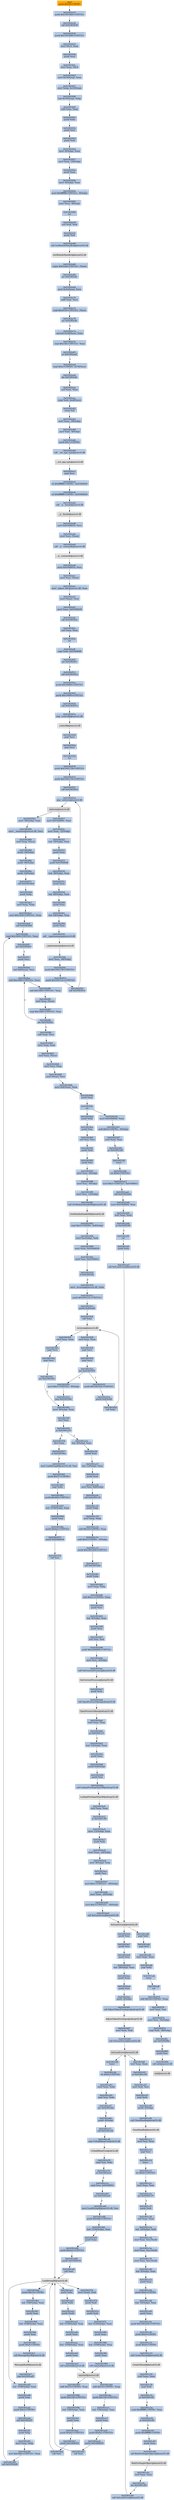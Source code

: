 digraph G {
node[shape=rectangle,style=filled,fillcolor=lightsteelblue,color=lightsteelblue]
bgcolor="transparent"
a0x01002e51pushl_0x28UINT8[label="start\npushl $0x28<UINT8>",color="lightgrey",fillcolor="orange"];
a0x01002e53pushl_0x10018b0UINT32[label="0x01002e53\npushl $0x10018b0<UINT32>"];
a0x01002e58call_0x01003030[label="0x01002e58\ncall 0x01003030"];
a0x01003030pushl_0x1003080UINT32[label="0x01003030\npushl $0x1003080<UINT32>"];
a0x01003035movl_fs_0_eax[label="0x01003035\nmovl %fs:0, %eax"];
a0x0100303bpushl_eax[label="0x0100303b\npushl %eax"];
a0x0100303cmovl_esp_fs_0[label="0x0100303c\nmovl %esp, %fs:0"];
a0x01003043movl_0x10esp__eax[label="0x01003043\nmovl 0x10(%esp), %eax"];
a0x01003047movl_ebp_0x10esp_[label="0x01003047\nmovl %ebp, 0x10(%esp)"];
a0x0100304bleal_0x10esp__ebp[label="0x0100304b\nleal 0x10(%esp), %ebp"];
a0x0100304fsubl_eax_esp[label="0x0100304f\nsubl %eax, %esp"];
a0x01003051pushl_ebx[label="0x01003051\npushl %ebx"];
a0x01003052pushl_esi[label="0x01003052\npushl %esi"];
a0x01003053pushl_edi[label="0x01003053\npushl %edi"];
a0x01003054movl__8ebp__eax[label="0x01003054\nmovl -8(%ebp), %eax"];
a0x01003057movl_esp__24ebp_[label="0x01003057\nmovl %esp, -24(%ebp)"];
a0x0100305apushl_eax[label="0x0100305a\npushl %eax"];
a0x0100305bmovl__4ebp__eax[label="0x0100305b\nmovl -4(%ebp), %eax"];
a0x0100305emovl_0xffffffffUINT32__4ebp_[label="0x0100305e\nmovl $0xffffffff<UINT32>, -4(%ebp)"];
a0x01003065movl_eax__8ebp_[label="0x01003065\nmovl %eax, -8(%ebp)"];
a0x01003068ret[label="0x01003068\nret"];
a0x01002e5dxorl_edi_edi[label="0x01002e5d\nxorl %edi, %edi"];
a0x01002e5fpushl_edi[label="0x01002e5f\npushl %edi"];
a0x01002e60call_GetModuleHandleA_kernel32_dll[label="0x01002e60\ncall GetModuleHandleA@kernel32.dll"];
GetModuleHandleA_kernel32_dll[label="GetModuleHandleA@kernel32.dll",color="lightgrey",fillcolor="lightgrey"];
a0x01002e66cmpw_0x5a4dUINT16_eax_[label="0x01002e66\ncmpw $0x5a4d<UINT16>, (%eax)"];
a0x01002e6bjne_0x01002e8c[label="0x01002e6b\njne 0x01002e8c"];
a0x01002e6dmovl_0x3ceax__ecx[label="0x01002e6d\nmovl 0x3c(%eax), %ecx"];
a0x01002e70addl_eax_ecx[label="0x01002e70\naddl %eax, %ecx"];
a0x01002e72cmpl_0x4550UINT32_ecx_[label="0x01002e72\ncmpl $0x4550<UINT32>, (%ecx)"];
a0x01002e78jne_0x01002e8c[label="0x01002e78\njne 0x01002e8c"];
a0x01002e7amovzwl_0x18ecx__eax[label="0x01002e7a\nmovzwl 0x18(%ecx), %eax"];
a0x01002e7ecmpl_0x10bUINT32_eax[label="0x01002e7e\ncmpl $0x10b<UINT32>, %eax"];
a0x01002e83je_0x01002ea4[label="0x01002e83\nje 0x01002ea4"];
a0x01002ea4cmpl_0xeUINT8_0x74ecx_[label="0x01002ea4\ncmpl $0xe<UINT8>, 0x74(%ecx)"];
a0x01002ea8jbe_0x01002e8c[label="0x01002ea8\njbe 0x01002e8c"];
a0x01002eaaxorl_eax_eax[label="0x01002eaa\nxorl %eax, %eax"];
a0x01002eaccmpl_edi_0xe8ecx_[label="0x01002eac\ncmpl %edi, 0xe8(%ecx)"];
a0x01002eb2setne_al[label="0x01002eb2\nsetne %al"];
a0x01002eb5movl_eax__28ebp_[label="0x01002eb5\nmovl %eax, -28(%ebp)"];
a0x01002eb8movl_edi__4ebp_[label="0x01002eb8\nmovl %edi, -4(%ebp)"];
a0x01002ebbpushl_0x1UINT8[label="0x01002ebb\npushl $0x1<UINT8>"];
a0x01002ebdcall___set_app_type_msvcrt_dll[label="0x01002ebd\ncall __set_app_type@msvcrt.dll"];
a__set_app_type_msvcrt_dll[label="__set_app_type@msvcrt.dll",color="lightgrey",fillcolor="lightgrey"];
a0x01002ec3popl_ecx[label="0x01002ec3\npopl %ecx"];
a0x01002ec4orl_0xffffffffUINT8_0x01004020[label="0x01002ec4\norl $0xffffffff<UINT8>, 0x01004020"];
a0x01002ecborl_0xffffffffUINT8_0x01004024[label="0x01002ecb\norl $0xffffffff<UINT8>, 0x01004024"];
a0x01002ed2call___p__fmode_msvcrt_dll[label="0x01002ed2\ncall __p__fmode@msvcrt.dll"];
a__p__fmode_msvcrt_dll[label="__p__fmode@msvcrt.dll",color="lightgrey",fillcolor="lightgrey"];
a0x01002ed8movl_0x01004014_ecx[label="0x01002ed8\nmovl 0x01004014, %ecx"];
a0x01002edemovl_ecx_eax_[label="0x01002ede\nmovl %ecx, (%eax)"];
a0x01002ee0call___p__commode_msvcrt_dll[label="0x01002ee0\ncall __p__commode@msvcrt.dll"];
a__p__commode_msvcrt_dll[label="__p__commode@msvcrt.dll",color="lightgrey",fillcolor="lightgrey"];
a0x01002ee6movl_0x01004010_ecx[label="0x01002ee6\nmovl 0x01004010, %ecx"];
a0x01002eecmovl_ecx_eax_[label="0x01002eec\nmovl %ecx, (%eax)"];
a0x01002eeemovl__adjust_fdiv_msvcrt_dll_eax[label="0x01002eee\nmovl _adjust_fdiv@msvcrt.dll, %eax"];
a0x01002ef3movl_eax__eax[label="0x01002ef3\nmovl (%eax), %eax"];
a0x01002ef5movl_eax_0x01004028[label="0x01002ef5\nmovl %eax, 0x01004028"];
a0x01002efacall_0x0100302c[label="0x01002efa\ncall 0x0100302c"];
a0x0100302cxorl_eax_eax[label="0x0100302c\nxorl %eax, %eax"];
a0x0100302eret[label="0x0100302e\nret"];
a0x01002effcmpl_edi_0x01004000[label="0x01002eff\ncmpl %edi, 0x01004000"];
a0x01002f05jne_0x01002f13[label="0x01002f05\njne 0x01002f13"];
a0x01002f13call_0x0100301a[label="0x01002f13\ncall 0x0100301a"];
a0x0100301apushl_0x30000UINT32[label="0x0100301a\npushl $0x30000<UINT32>"];
a0x0100301fpushl_0x10000UINT32[label="0x0100301f\npushl $0x10000<UINT32>"];
a0x01003024call_0x0100307a[label="0x01003024\ncall 0x0100307a"];
a0x0100307ajmp__controlfp_msvcrt_dll[label="0x0100307a\njmp _controlfp@msvcrt.dll"];
a_controlfp_msvcrt_dll[label="_controlfp@msvcrt.dll",color="lightgrey",fillcolor="lightgrey"];
a0x01003029popl_ecx[label="0x01003029\npopl %ecx"];
a0x0100302apopl_ecx[label="0x0100302a\npopl %ecx"];
a0x0100302bret[label="0x0100302b\nret"];
a0x01002f18pushl_0x1001138UINT32[label="0x01002f18\npushl $0x1001138<UINT32>"];
a0x01002f1dpushl_0x1001134UINT32[label="0x01002f1d\npushl $0x1001134<UINT32>"];
a0x01002f22call_0x01003014[label="0x01002f22\ncall 0x01003014"];
a0x01003014jmp__initterm_msvcrt_dll[label="0x01003014\njmp _initterm@msvcrt.dll"];
a_initterm_msvcrt_dll[label="_initterm@msvcrt.dll",color="lightgrey",fillcolor="lightgrey"];
a0x01002f27movl_0x0100400c_eax[label="0x01002f27\nmovl 0x0100400c, %eax"];
a0x01002f2cmovl_eax__32ebp_[label="0x01002f2c\nmovl %eax, -32(%ebp)"];
a0x01002f2fleal__32ebp__eax[label="0x01002f2f\nleal -32(%ebp), %eax"];
a0x01002f32pushl_eax[label="0x01002f32\npushl %eax"];
a0x01002f33pushl_0x01004008[label="0x01002f33\npushl 0x01004008"];
a0x01002f39leal__36ebp__eax[label="0x01002f39\nleal -36(%ebp), %eax"];
a0x01002f3cpushl_eax[label="0x01002f3c\npushl %eax"];
a0x01002f3dleal__40ebp__eax[label="0x01002f3d\nleal -40(%ebp), %eax"];
a0x01002f40pushl_eax[label="0x01002f40\npushl %eax"];
a0x01002f41leal__44ebp__eax[label="0x01002f41\nleal -44(%ebp), %eax"];
a0x01002f44pushl_eax[label="0x01002f44\npushl %eax"];
a0x01002f45call___wgetmainargs_msvcrt_dll[label="0x01002f45\ncall __wgetmainargs@msvcrt.dll"];
a__wgetmainargs_msvcrt_dll[label="__wgetmainargs@msvcrt.dll",color="lightgrey",fillcolor="lightgrey"];
a0x01002f4bmovl_eax__48ebp_[label="0x01002f4b\nmovl %eax, -48(%ebp)"];
a0x01002f4epushl_0x1001130UINT32[label="0x01002f4e\npushl $0x1001130<UINT32>"];
a0x01002f53pushl_0x100112cUINT32[label="0x01002f53\npushl $0x100112c<UINT32>"];
a0x01002f58call_0x01003014[label="0x01002f58\ncall 0x01003014"];
a0x01002f5dmovl__36ebp__eax[label="0x01002f5d\nmovl -36(%ebp), %eax"];
a0x01002f60movl___winitenv_msvcrt_dll_ecx[label="0x01002f60\nmovl __winitenv@msvcrt.dll, %ecx"];
a0x01002f66movl_eax_ecx_[label="0x01002f66\nmovl %eax, (%ecx)"];
a0x01002f68pushl__36ebp_[label="0x01002f68\npushl -36(%ebp)"];
a0x01002f6bpushl__40ebp_[label="0x01002f6b\npushl -40(%ebp)"];
a0x01002f6epushl__44ebp_[label="0x01002f6e\npushl -44(%ebp)"];
a0x01002f71call_0x010018e0[label="0x01002f71\ncall 0x010018e0"];
a0x010018e0pushl_ebp[label="0x010018e0\npushl %ebp"];
a0x010018e1movl_esp_ebp[label="0x010018e1\nmovl %esp, %ebp"];
a0x010018e3movl_0x1424UINT32_eax[label="0x010018e3\nmovl $0x1424<UINT32>, %eax"];
a0x010018e8call_0x01002fd0[label="0x010018e8\ncall 0x01002fd0"];
a0x01002fd0cmpl_0x1000UINT32_eax[label="0x01002fd0\ncmpl $0x1000<UINT32>, %eax"];
a0x01002fd5jae_0x01002fe5[label="0x01002fd5\njae 0x01002fe5"];
a0x01002fe5pushl_ecx[label="0x01002fe5\npushl %ecx"];
a0x01002fe6leal_0x8esp__ecx[label="0x01002fe6\nleal 0x8(%esp), %ecx"];
a0x01002feasubl_0x1000UINT32_ecx[label="0x01002fea\nsubl $0x1000<UINT32>, %ecx"];
a0x01002ff0subl_0x1000UINT32_eax[label="0x01002ff0\nsubl $0x1000<UINT32>, %eax"];
a0x01002ff5testl_eax_ecx_[label="0x01002ff5\ntestl %eax, (%ecx)"];
a0x01002ff7cmpl_0x1000UINT32_eax[label="0x01002ff7\ncmpl $0x1000<UINT32>, %eax"];
a0x01002ffcjae_0x01002fea[label="0x01002ffc\njae 0x01002fea"];
a0x01002ffesubl_eax_ecx[label="0x01002ffe\nsubl %eax, %ecx"];
a0x01003000movl_esp_eax[label="0x01003000\nmovl %esp, %eax"];
a0x01003002testl_eax_ecx_[label="0x01003002\ntestl %eax, (%ecx)"];
a0x01003004movl_ecx_esp[label="0x01003004\nmovl %ecx, %esp"];
a0x01003006movl_eax__ecx[label="0x01003006\nmovl (%eax), %ecx"];
a0x01003008movl_0x4eax__eax[label="0x01003008\nmovl 0x4(%eax), %eax"];
a0x0100300bpushl_eax[label="0x0100300b\npushl %eax"];
a0x0100300cret[label="0x0100300c\nret"];
a0x010018edpushl_ebx[label="0x010018ed\npushl %ebx"];
a0x010018eepushl_esi[label="0x010018ee\npushl %esi"];
a0x010018efxorl_esi_esi[label="0x010018ef\nxorl %esi, %esi"];
a0x010018f1pushl_edi[label="0x010018f1\npushl %edi"];
a0x010018f2pushl_esi[label="0x010018f2\npushl %esi"];
a0x010018f3movl_esi__8ebp_[label="0x010018f3\nmovl %esi, -8(%ebp)"];
a0x010018f6movl_esi__4ebp_[label="0x010018f6\nmovl %esi, -4(%ebp)"];
a0x010018f9movl_esi__12ebp_[label="0x010018f9\nmovl %esi, -12(%ebp)"];
a0x010018fccall_GetModuleHandleW_kernel32_dll[label="0x010018fc\ncall GetModuleHandleW@kernel32.dll"];
GetModuleHandleW_kernel32_dll[label="GetModuleHandleW@kernel32.dll",color="lightgrey",fillcolor="lightgrey"];
a0x01001902cmpl_0x3UINT8_0x8ebp_[label="0x01001902\ncmpl $0x3<UINT8>, 0x8(%ebp)"];
a0x01001906movl_0xcebp__edi[label="0x01001906\nmovl 0xc(%ebp), %edi"];
a0x01001909movl_eax_0x01004018[label="0x01001909\nmovl %eax, 0x01004018"];
a0x0100190emovl_esi_0x0100401c[label="0x0100190e\nmovl %esi, 0x0100401c"];
a0x01001914jl_0x0100194c[label="0x01001914\njl 0x0100194c"];
a0x01001916movl__wcsicmp_msvcrt_dll_ebx[label="0x01001916\nmovl _wcsicmp@msvcrt.dll, %ebx"];
a0x0100191cpushl_0x100115cUINT32[label="0x0100191c\npushl $0x100115c<UINT32>"];
a0x01001921pushl_0x4edi_[label="0x01001921\npushl 0x4(%edi)"];
a0x01001924call_ebx[label="0x01001924\ncall %ebx"];
a_wcsicmp_msvcrt_dll[label="_wcsicmp@msvcrt.dll",color="lightgrey",fillcolor="lightgrey"];
a0x01001926testl_eax_eax[label="0x01001926\ntestl %eax, %eax"];
a0x01001928popl_ecx[label="0x01001928\npopl %ecx"];
a0x01001929popl_ecx[label="0x01001929\npopl %ecx"];
a0x0100192ajne_0x01001935[label="0x0100192a\njne 0x01001935"];
a0x0100192cmovl_0x1UINT32__8ebp_[label="0x0100192c\nmovl $0x1<UINT32>, -8(%ebp)"];
a0x01001935pushl_0x100116cUINT32[label="0x01001935\npushl $0x100116c<UINT32>"];
a0x0100193apushl_0x4edi_[label="0x0100193a\npushl 0x4(%edi)"];
a0x0100193dcall_ebx[label="0x0100193d\ncall %ebx"];
a0x0100193ftestl_eax_eax[label="0x0100193f\ntestl %eax, %eax"];
a0x01001941popl_ecx[label="0x01001941\npopl %ecx"];
a0x01001942popl_ecx[label="0x01001942\npopl %ecx"];
a0x01001943jne_0x0100194c[label="0x01001943\njne 0x0100194c"];
a0x0100194cmovl__8ebp__eax[label="0x0100194c\nmovl -8(%ebp), %eax"];
a0x0100194fdecl_eax[label="0x0100194f\ndecl %eax"];
a0x01001950je_0x01001a33[label="0x01001950\nje 0x01001a33"];
a0x01001956decl_eax[label="0x01001956\ndecl %eax"];
a0x01001957je_0x010019cc[label="0x01001957\nje 0x010019cc"];
a0x01001959movl_LoadStringW_user32_dll_esi[label="0x01001959\nmovl LoadStringW@user32.dll, %esi"];
a0x0100195fpushl_0x57UINT8[label="0x0100195f\npushl $0x57<UINT8>"];
a0x01001961popl_ebx[label="0x01001961\npopl %ebx"];
a0x01001962pushl_0x400UINT32[label="0x01001962\npushl $0x400<UINT32>"];
a0x01001967leal__5156ebp__eax[label="0x01001967\nleal -5156(%ebp), %eax"];
a0x0100196dpushl_eax[label="0x0100196d\npushl %eax"];
a0x0100196epushl_0xfa2UINT32[label="0x0100196e\npushl $0xfa2<UINT32>"];
a0x01001973pushl_0x01004018[label="0x01001973\npushl 0x01004018"];
a0x01001979call_esi[label="0x01001979\ncall %esi"];
LoadStringW_user32_dll[label="LoadStringW@user32.dll",color="lightgrey",fillcolor="lightgrey"];
a0x0100197bmovl_edi__edi[label="0x0100197b\nmovl (%edi), %edi"];
a0x0100197dpushl_edi[label="0x0100197d\npushl %edi"];
a0x0100197epushl_edi[label="0x0100197e\npushl %edi"];
a0x0100197fleal__5156ebp__eax[label="0x0100197f\nleal -5156(%ebp), %eax"];
a0x01001985pushl_eax[label="0x01001985\npushl %eax"];
a0x01001986leal__3108ebp__eax[label="0x01001986\nleal -3108(%ebp), %eax"];
a0x0100198cpushl_eax[label="0x0100198c\npushl %eax"];
a0x0100198dcall_swprintf_msvcrt_dll[label="0x0100198d\ncall swprintf@msvcrt.dll"];
swprintf_msvcrt_dll[label="swprintf@msvcrt.dll",color="lightgrey",fillcolor="lightgrey"];
a0x01001993addl_0x10UINT8_esp[label="0x01001993\naddl $0x10<UINT8>, %esp"];
a0x01001996pushl_0x104UINT32[label="0x01001996\npushl $0x104<UINT32>"];
a0x0100199bleal__536ebp__eax[label="0x0100199b\nleal -536(%ebp), %eax"];
a0x010019a1pushl_eax[label="0x010019a1\npushl %eax"];
a0x010019a2pushl_0xfa1UINT32[label="0x010019a2\npushl $0xfa1<UINT32>"];
a0x010019a7pushl_0x01004018[label="0x010019a7\npushl 0x01004018"];
a0x010019adcall_esi[label="0x010019ad\ncall %esi"];
a0x010019afpushl_0x10UINT8[label="0x010019af\npushl $0x10<UINT8>"];
a0x010019b1leal__536ebp__eax[label="0x010019b1\nleal -536(%ebp), %eax"];
a0x010019b7pushl_eax[label="0x010019b7\npushl %eax"];
a0x010019b8leal__3108ebp__eax[label="0x010019b8\nleal -3108(%ebp), %eax"];
a0x010019bepushl_eax[label="0x010019be\npushl %eax"];
a0x010019bfpushl_0x0UINT8[label="0x010019bf\npushl $0x0<UINT8>"];
a0x010019c1call_MessageBoxW_user32_dll[label="0x010019c1\ncall MessageBoxW@user32.dll"];
MessageBoxW_user32_dll[label="MessageBoxW@user32.dll",color="lightgrey",fillcolor="lightgrey"];
a0x010019c7jmp_0x01001ad5[label="0x010019c7\njmp 0x01001ad5"];
a0x01001ad5leal__3108ebp__eax[label="0x01001ad5\nleal -3108(%ebp), %eax"];
a0x01001adbpushl_eax[label="0x01001adb\npushl %eax"];
a0x01001adcpushl_0x2UINT8[label="0x01001adc\npushl $0x2<UINT8>"];
a0x01001adecall_0x010022f1[label="0x01001ade\ncall 0x010022f1"];
a0x010022f1pushl_ebp[label="0x010022f1\npushl %ebp"];
a0x010022f2movl_esp_ebp[label="0x010022f2\nmovl %esp, %ebp"];
a0x010022f4movl_0x28dcUINT32_eax[label="0x010022f4\nmovl $0x28dc<UINT32>, %eax"];
a0x010022f9call_0x01002fd0[label="0x010022f9\ncall 0x01002fd0"];
a0x010022femovl_0x01004004_eax[label="0x010022fe\nmovl 0x01004004, %eax"];
a0x01002303andl_0x0UINT8__4ebp_[label="0x01002303\nandl $0x0<UINT8>, -4(%ebp)"];
a0x01002307testl_eax_eax[label="0x01002307\ntestl %eax, %eax"];
a0x01002309je_0x010023d5[label="0x01002309\nje 0x010023d5"];
a0x010023d5leave_[label="0x010023d5\nleave "];
a0x010023d6ret_0x8UINT16[label="0x010023d6\nret $0x8<UINT16>"];
a0x01001ae3movl_0x1UINT32_0x0100401c[label="0x01001ae3\nmovl $0x1<UINT32>, 0x0100401c"];
a0x01001aedcall_0x010022d4[label="0x01001aed\ncall 0x010022d4"];
a0x010022d4movl_0x01004004_eax[label="0x010022d4\nmovl 0x01004004, %eax"];
a0x010022d9testl_eax_eax[label="0x010022d9\ntestl %eax, %eax"];
a0x010022dbje_0x010022f0[label="0x010022db\nje 0x010022f0"];
a0x010022f0ret[label="0x010022f0\nret"];
a0x01001af2pushl_ebx[label="0x01001af2\npushl %ebx"];
a0x01001af3call_SetLastError_kernel32_dll[label="0x01001af3\ncall SetLastError@kernel32.dll"];
SetLastError_kernel32_dll[label="SetLastError@kernel32.dll",color="lightgrey",fillcolor="lightgrey"];
a0x01001af9popl_edi[label="0x01001af9\npopl %edi"];
a0x01001afapopl_esi[label="0x01001afa\npopl %esi"];
a0x01001afbmovl_ebx_eax[label="0x01001afb\nmovl %ebx, %eax"];
a0x01001afdpopl_ebx[label="0x01001afd\npopl %ebx"];
a0x01001afeleave_[label="0x01001afe\nleave "];
a0x01001affret[label="0x01001aff\nret"];
a0x01002f76addl_0x30UINT8_esp[label="0x01002f76\naddl $0x30<UINT8>, %esp"];
a0x01002f79movl_eax_esi[label="0x01002f79\nmovl %eax, %esi"];
a0x01002f7bmovl_esi__52ebp_[label="0x01002f7b\nmovl %esi, -52(%ebp)"];
a0x01002f7ecmpl_edi__28ebp_[label="0x01002f7e\ncmpl %edi, -28(%ebp)"];
a0x01002f81jne_0x01002f8a[label="0x01002f81\njne 0x01002f8a"];
a0x01002f83pushl_esi[label="0x01002f83\npushl %esi"];
a0x01002f84call_exit_msvcrt_dll[label="0x01002f84\ncall exit@msvcrt.dll"];
exit_msvcrt_dll[label="exit@msvcrt.dll",color="lightgrey",fillcolor="lightgrey"];
a0x01001933jmp_0x0100194c[label="0x01001933\njmp 0x0100194c"];
a0x01001a33leal__4ebp__eax[label="0x01001a33\nleal -4(%ebp), %eax"];
a0x01001a36pushl_eax[label="0x01001a36\npushl %eax"];
a0x01001a37leal__12ebp__eax[label="0x01001a37\nleal -12(%ebp), %eax"];
a0x01001a3apushl_eax[label="0x01001a3a\npushl %eax"];
a0x01001a3bmovl_esi_0x8ebp_[label="0x01001a3b\nmovl %esi, 0x8(%ebp)"];
a0x01001a3ecall_0x01001c18[label="0x01001a3e\ncall 0x01001c18"];
a0x01001c18pushl_ebp[label="0x01001c18\npushl %ebp"];
a0x01001c19movl_esp_ebp[label="0x01001c19\nmovl %esp, %ebp"];
a0x01001c1bsubl_0x10UINT8_esp[label="0x01001c1b\nsubl $0x10<UINT8>, %esp"];
a0x01001c1eandl_0x0UINT8__4ebp_[label="0x01001c1e\nandl $0x0<UINT8>, -4(%ebp)"];
a0x01001c22pushl_0x1001204UINT32[label="0x01001c22\npushl $0x1001204<UINT32>"];
a0x01001c27call_0x01001b8c[label="0x01001c27\ncall 0x01001b8c"];
a0x01001b8cpushl_ebp[label="0x01001b8c\npushl %ebp"];
a0x01001b8dmovl_esp_ebp[label="0x01001b8d\nmovl %esp, %ebp"];
a0x01001b8fsubl_0x1cUINT8_esp[label="0x01001b8f\nsubl $0x1c<UINT8>, %esp"];
a0x01001b92pushl_esi[label="0x01001b92\npushl %esi"];
a0x01001b93leal__4ebp__eax[label="0x01001b93\nleal -4(%ebp), %eax"];
a0x01001b96pushl_eax[label="0x01001b96\npushl %eax"];
a0x01001b97xorl_esi_esi[label="0x01001b97\nxorl %esi, %esi"];
a0x01001b99pushl_0x2000000UINT32[label="0x01001b99\npushl $0x2000000<UINT32>"];
a0x01001b9emovl_esi__4ebp_[label="0x01001b9e\nmovl %esi, -4(%ebp)"];
a0x01001ba1call_GetCurrentProcess_kernel32_dll[label="0x01001ba1\ncall GetCurrentProcess@kernel32.dll"];
GetCurrentProcess_kernel32_dll[label="GetCurrentProcess@kernel32.dll",color="lightgrey",fillcolor="lightgrey"];
a0x01001ba7pushl_eax[label="0x01001ba7\npushl %eax"];
a0x01001ba8call_OpenProcessToken_advapi32_dll[label="0x01001ba8\ncall OpenProcessToken@advapi32.dll"];
OpenProcessToken_advapi32_dll[label="OpenProcessToken@advapi32.dll",color="lightgrey",fillcolor="lightgrey"];
a0x01001baetestl_eax_eax[label="0x01001bae\ntestl %eax, %eax"];
a0x01001bb0je_0x01001c13[label="0x01001bb0\nje 0x01001c13"];
a0x01001bb2leal__12ebp__eax[label="0x01001bb2\nleal -12(%ebp), %eax"];
a0x01001bb5pushl_eax[label="0x01001bb5\npushl %eax"];
a0x01001bb6pushl_0x8ebp_[label="0x01001bb6\npushl 0x8(%ebp)"];
a0x01001bb9pushl_esi[label="0x01001bb9\npushl %esi"];
a0x01001bbacall_LookupPrivilegeValueW_advapi32_dll[label="0x01001bba\ncall LookupPrivilegeValueW@advapi32.dll"];
LookupPrivilegeValueW_advapi32_dll[label="LookupPrivilegeValueW@advapi32.dll",color="lightgrey",fillcolor="lightgrey"];
a0x01001bc0testl_eax_eax[label="0x01001bc0\ntestl %eax, %eax"];
a0x01001bc2je_0x01001c08[label="0x01001bc2\nje 0x01001c08"];
a0x01001bc4movl__12ebp__eax[label="0x01001bc4\nmovl -12(%ebp), %eax"];
a0x01001bc7pushl_edi[label="0x01001bc7\npushl %edi"];
a0x01001bc8movl_eax__24ebp_[label="0x01001bc8\nmovl %eax, -24(%ebp)"];
a0x01001bcbmovl__8ebp__eax[label="0x01001bcb\nmovl -8(%ebp), %eax"];
a0x01001bcepushl_esi[label="0x01001bce\npushl %esi"];
a0x01001bcfmovl_0x1UINT32__28ebp_[label="0x01001bcf\nmovl $0x1<UINT32>, -28(%ebp)"];
a0x01001bd6movl_eax__20ebp_[label="0x01001bd6\nmovl %eax, -20(%ebp)"];
a0x01001bd9movl_0x2UINT32__16ebp_[label="0x01001bd9\nmovl $0x2<UINT32>, -16(%ebp)"];
a0x01001be0call_SetLastError_kernel32_dll[label="0x01001be0\ncall SetLastError@kernel32.dll"];
a0x01001be6pushl_esi[label="0x01001be6\npushl %esi"];
a0x01001be7pushl_esi[label="0x01001be7\npushl %esi"];
a0x01001be8pushl_esi[label="0x01001be8\npushl %esi"];
a0x01001be9leal__28ebp__eax[label="0x01001be9\nleal -28(%ebp), %eax"];
a0x01001becpushl_eax[label="0x01001bec\npushl %eax"];
a0x01001bedpushl_esi[label="0x01001bed\npushl %esi"];
a0x01001beepushl__4ebp_[label="0x01001bee\npushl -4(%ebp)"];
a0x01001bf1call_AdjustTokenPrivileges_advapi32_dll[label="0x01001bf1\ncall AdjustTokenPrivileges@advapi32.dll"];
AdjustTokenPrivileges_advapi32_dll[label="AdjustTokenPrivileges@advapi32.dll",color="lightgrey",fillcolor="lightgrey"];
a0x01001bf7movl_eax_edi[label="0x01001bf7\nmovl %eax, %edi"];
a0x01001bf9call_GetLastError_kernel32_dll[label="0x01001bf9\ncall GetLastError@kernel32.dll"];
GetLastError_kernel32_dll[label="GetLastError@kernel32.dll",color="lightgrey",fillcolor="lightgrey"];
a0x01001bfftestl_eax_eax[label="0x01001bff\ntestl %eax, %eax"];
a0x01001c01je_0x01001c05[label="0x01001c01\nje 0x01001c05"];
a0x01001c05movl_edi_esi[label="0x01001c05\nmovl %edi, %esi"];
a0x01001c07popl_edi[label="0x01001c07\npopl %edi"];
a0x01001c08pushl__4ebp_[label="0x01001c08\npushl -4(%ebp)"];
a0x01001c0bcall_CloseHandle_kernel32_dll[label="0x01001c0b\ncall CloseHandle@kernel32.dll"];
CloseHandle_kernel32_dll[label="CloseHandle@kernel32.dll",color="lightgrey",fillcolor="lightgrey"];
a0x01001c11movl_esi_eax[label="0x01001c11\nmovl %esi, %eax"];
a0x01001c13popl_esi[label="0x01001c13\npopl %esi"];
a0x01001c14leave_[label="0x01001c14\nleave "];
a0x01001c15ret_0x4UINT16[label="0x01001c15\nret $0x4<UINT16>"];
a0x01001c2ctestl_eax_eax[label="0x01001c2c\ntestl %eax, %eax"];
a0x01001c2ejne_0x01001c37[label="0x01001c2e\njne 0x01001c37"];
a0x01001c37pushl_edi[label="0x01001c37\npushl %edi"];
a0x01001c38xorl_eax_eax[label="0x01001c38\nxorl %eax, %eax"];
a0x01001c3aleal__16ebp__edi[label="0x01001c3a\nleal -16(%ebp), %edi"];
a0x01001c3dstosl_eax_es_edi_[label="0x01001c3d\nstosl %eax, %es:(%edi)"];
a0x01001c3estosl_eax_es_edi_[label="0x01001c3e\nstosl %eax, %es:(%edi)"];
a0x01001c3fstosl_eax_es_edi_[label="0x01001c3f\nstosl %eax, %es:(%edi)"];
a0x01001c40leal__4ebp__eax[label="0x01001c40\nleal -4(%ebp), %eax"];
a0x01001c43pushl_eax[label="0x01001c43\npushl %eax"];
a0x01001c44pushl_0x0UINT8[label="0x01001c44\npushl $0x0<UINT8>"];
a0x01001c46leal__16ebp__eax[label="0x01001c46\nleal -16(%ebp), %eax"];
a0x01001c49pushl_eax[label="0x01001c49\npushl %eax"];
a0x01001c4apushl_0x1001b00UINT32[label="0x01001c4a\npushl $0x1001b00<UINT32>"];
a0x01001c4fpushl_0x0UINT8[label="0x01001c4f\npushl $0x0<UINT8>"];
a0x01001c51pushl_0x0UINT8[label="0x01001c51\npushl $0x0<UINT8>"];
a0x01001c53call_CreateThread_kernel32_dll[label="0x01001c53\ncall CreateThread@kernel32.dll"];
CreateThread_kernel32_dll[label="CreateThread@kernel32.dll",color="lightgrey",fillcolor="lightgrey"];
a0x01001c59testl_eax_eax[label="0x01001c59\ntestl %eax, %eax"];
a0x01001c5bpopl_edi[label="0x01001c5b\npopl %edi"];
a0x01001c5cje_0x01001c85[label="0x01001c5c\nje 0x01001c85"];
a0x01001c5ecmpl_0xffffffffUINT8_eax[label="0x01001c5e\ncmpl $0xffffffff<UINT8>, %eax"];
a0x01001c61je_0x01001c85[label="0x01001c61\nje 0x01001c85"];
a0x01001c63pushl_0xffffffffUINT8[label="0x01001c63\npushl $0xffffffff<UINT8>"];
a0x01001c65pushl_eax[label="0x01001c65\npushl %eax"];
a0x01001c66call_WaitForSingleObject_kernel32_dll[label="0x01001c66\ncall WaitForSingleObject@kernel32.dll"];
WaitForSingleObject_kernel32_dll[label="WaitForSingleObject@kernel32.dll",color="lightgrey",fillcolor="lightgrey"];
a0x01001c6ctestl_eax_eax[label="0x01001c6c\ntestl %eax, %eax"];
a0x01001c6ejne_0x01001c85[label="0x01001c6e\njne 0x01001c85"];
a0x01001c85call_GetLastError_kernel32_dll[label="0x01001c85\ncall GetLastError@kernel32.dll"];
a0x01001c8bleave_[label="0x01001c8b\nleave "];
a0x01001c8cret_0x8UINT16[label="0x01001c8c\nret $0x8<UINT16>"];
a0x01001a43movl_eax_ebx[label="0x01001a43\nmovl %eax, %ebx"];
a0x01001a45cmpl_esi_ebx[label="0x01001a45\ncmpl %esi, %ebx"];
a0x01001a47jne_0x01001a6e[label="0x01001a47\njne 0x01001a6e"];
a0x01001a6epushl__4ebp_[label="0x01001a6e\npushl -4(%ebp)"];
a0x01001a71call_0x01001c8f[label="0x01001a71\ncall 0x01001c8f"];
a0x01001c8fjmp_CoTaskMemFree_ole32_dll[label="0x01001c8f\njmp CoTaskMemFree@ole32.dll"];
CoTaskMemFree_ole32_dll[label="CoTaskMemFree@ole32.dll",color="lightgrey",fillcolor="lightgrey"];
a0x01001a76cmpl_esi_ebx[label="0x01001a76\ncmpl %esi, %ebx"];
a0x01001a78je_0x01001aed[label="0x01001a78\nje 0x01001aed"];
a0x01001a7acmpl_esi_0x0100401c[label="0x01001a7a\ncmpl %esi, 0x0100401c"];
a0x01001a80jne_0x01001aed[label="0x01001a80\njne 0x01001aed"];
a0x01001a82movl_LoadStringW_user32_dll_esi[label="0x01001a82\nmovl LoadStringW@user32.dll, %esi"];
a0x01001a88pushl_0x400UINT32[label="0x01001a88\npushl $0x400<UINT32>"];
a0x01001a8dleal__5156ebp__eax[label="0x01001a8d\nleal -5156(%ebp), %eax"];
a0x01001a93pushl_eax[label="0x01001a93\npushl %eax"];
a0x01001a94pushl_0xfa3UINT32[label="0x01001a94\npushl $0xfa3<UINT32>"];
a0x01001a99pushl_0x01004018[label="0x01001a99\npushl 0x01004018"];
a0x01001a9fcall_esi[label="0x01001a9f\ncall %esi"];
a0x01001aa1pushl_ebx[label="0x01001aa1\npushl %ebx"];
a0x01001aa2pushl_ebx[label="0x01001aa2\npushl %ebx"];
a0x01001aa3pushl_edi_[label="0x01001aa3\npushl (%edi)"];
a0x01001aa5leal__5156ebp__eax[label="0x01001aa5\nleal -5156(%ebp), %eax"];
a0x01001aabpushl_eax[label="0x01001aab\npushl %eax"];
a0x01001aacleal__3108ebp__eax[label="0x01001aac\nleal -3108(%ebp), %eax"];
a0x01001ab2pushl_eax[label="0x01001ab2\npushl %eax"];
a0x01001ab3call_swprintf_msvcrt_dll[label="0x01001ab3\ncall swprintf@msvcrt.dll"];
a0x01001ab9addl_0x14UINT8_esp[label="0x01001ab9\naddl $0x14<UINT8>, %esp"];
a0x01001abcpushl_0x104UINT32[label="0x01001abc\npushl $0x104<UINT32>"];
a0x01001ac1leal__536ebp__eax[label="0x01001ac1\nleal -536(%ebp), %eax"];
a0x01001ac7pushl_eax[label="0x01001ac7\npushl %eax"];
a0x01001ac8pushl_0xfa1UINT32[label="0x01001ac8\npushl $0xfa1<UINT32>"];
a0x01001acdpushl_0x01004018[label="0x01001acd\npushl 0x01004018"];
a0x01001ad3call_esi[label="0x01001ad3\ncall %esi"];
a0x01002e51pushl_0x28UINT8 -> a0x01002e53pushl_0x10018b0UINT32 [color="#000000"];
a0x01002e53pushl_0x10018b0UINT32 -> a0x01002e58call_0x01003030 [color="#000000"];
a0x01002e58call_0x01003030 -> a0x01003030pushl_0x1003080UINT32 [color="#000000"];
a0x01003030pushl_0x1003080UINT32 -> a0x01003035movl_fs_0_eax [color="#000000"];
a0x01003035movl_fs_0_eax -> a0x0100303bpushl_eax [color="#000000"];
a0x0100303bpushl_eax -> a0x0100303cmovl_esp_fs_0 [color="#000000"];
a0x0100303cmovl_esp_fs_0 -> a0x01003043movl_0x10esp__eax [color="#000000"];
a0x01003043movl_0x10esp__eax -> a0x01003047movl_ebp_0x10esp_ [color="#000000"];
a0x01003047movl_ebp_0x10esp_ -> a0x0100304bleal_0x10esp__ebp [color="#000000"];
a0x0100304bleal_0x10esp__ebp -> a0x0100304fsubl_eax_esp [color="#000000"];
a0x0100304fsubl_eax_esp -> a0x01003051pushl_ebx [color="#000000"];
a0x01003051pushl_ebx -> a0x01003052pushl_esi [color="#000000"];
a0x01003052pushl_esi -> a0x01003053pushl_edi [color="#000000"];
a0x01003053pushl_edi -> a0x01003054movl__8ebp__eax [color="#000000"];
a0x01003054movl__8ebp__eax -> a0x01003057movl_esp__24ebp_ [color="#000000"];
a0x01003057movl_esp__24ebp_ -> a0x0100305apushl_eax [color="#000000"];
a0x0100305apushl_eax -> a0x0100305bmovl__4ebp__eax [color="#000000"];
a0x0100305bmovl__4ebp__eax -> a0x0100305emovl_0xffffffffUINT32__4ebp_ [color="#000000"];
a0x0100305emovl_0xffffffffUINT32__4ebp_ -> a0x01003065movl_eax__8ebp_ [color="#000000"];
a0x01003065movl_eax__8ebp_ -> a0x01003068ret [color="#000000"];
a0x01003068ret -> a0x01002e5dxorl_edi_edi [color="#000000"];
a0x01002e5dxorl_edi_edi -> a0x01002e5fpushl_edi [color="#000000"];
a0x01002e5fpushl_edi -> a0x01002e60call_GetModuleHandleA_kernel32_dll [color="#000000"];
a0x01002e60call_GetModuleHandleA_kernel32_dll -> GetModuleHandleA_kernel32_dll [color="#000000"];
GetModuleHandleA_kernel32_dll -> a0x01002e66cmpw_0x5a4dUINT16_eax_ [color="#000000"];
a0x01002e66cmpw_0x5a4dUINT16_eax_ -> a0x01002e6bjne_0x01002e8c [color="#000000"];
a0x01002e6bjne_0x01002e8c -> a0x01002e6dmovl_0x3ceax__ecx [color="#000000",label="F"];
a0x01002e6dmovl_0x3ceax__ecx -> a0x01002e70addl_eax_ecx [color="#000000"];
a0x01002e70addl_eax_ecx -> a0x01002e72cmpl_0x4550UINT32_ecx_ [color="#000000"];
a0x01002e72cmpl_0x4550UINT32_ecx_ -> a0x01002e78jne_0x01002e8c [color="#000000"];
a0x01002e78jne_0x01002e8c -> a0x01002e7amovzwl_0x18ecx__eax [color="#000000",label="F"];
a0x01002e7amovzwl_0x18ecx__eax -> a0x01002e7ecmpl_0x10bUINT32_eax [color="#000000"];
a0x01002e7ecmpl_0x10bUINT32_eax -> a0x01002e83je_0x01002ea4 [color="#000000"];
a0x01002e83je_0x01002ea4 -> a0x01002ea4cmpl_0xeUINT8_0x74ecx_ [color="#000000",label="T"];
a0x01002ea4cmpl_0xeUINT8_0x74ecx_ -> a0x01002ea8jbe_0x01002e8c [color="#000000"];
a0x01002ea8jbe_0x01002e8c -> a0x01002eaaxorl_eax_eax [color="#000000",label="F"];
a0x01002eaaxorl_eax_eax -> a0x01002eaccmpl_edi_0xe8ecx_ [color="#000000"];
a0x01002eaccmpl_edi_0xe8ecx_ -> a0x01002eb2setne_al [color="#000000"];
a0x01002eb2setne_al -> a0x01002eb5movl_eax__28ebp_ [color="#000000"];
a0x01002eb5movl_eax__28ebp_ -> a0x01002eb8movl_edi__4ebp_ [color="#000000"];
a0x01002eb8movl_edi__4ebp_ -> a0x01002ebbpushl_0x1UINT8 [color="#000000"];
a0x01002ebbpushl_0x1UINT8 -> a0x01002ebdcall___set_app_type_msvcrt_dll [color="#000000"];
a0x01002ebdcall___set_app_type_msvcrt_dll -> a__set_app_type_msvcrt_dll [color="#000000"];
a__set_app_type_msvcrt_dll -> a0x01002ec3popl_ecx [color="#000000"];
a0x01002ec3popl_ecx -> a0x01002ec4orl_0xffffffffUINT8_0x01004020 [color="#000000"];
a0x01002ec4orl_0xffffffffUINT8_0x01004020 -> a0x01002ecborl_0xffffffffUINT8_0x01004024 [color="#000000"];
a0x01002ecborl_0xffffffffUINT8_0x01004024 -> a0x01002ed2call___p__fmode_msvcrt_dll [color="#000000"];
a0x01002ed2call___p__fmode_msvcrt_dll -> a__p__fmode_msvcrt_dll [color="#000000"];
a__p__fmode_msvcrt_dll -> a0x01002ed8movl_0x01004014_ecx [color="#000000"];
a0x01002ed8movl_0x01004014_ecx -> a0x01002edemovl_ecx_eax_ [color="#000000"];
a0x01002edemovl_ecx_eax_ -> a0x01002ee0call___p__commode_msvcrt_dll [color="#000000"];
a0x01002ee0call___p__commode_msvcrt_dll -> a__p__commode_msvcrt_dll [color="#000000"];
a__p__commode_msvcrt_dll -> a0x01002ee6movl_0x01004010_ecx [color="#000000"];
a0x01002ee6movl_0x01004010_ecx -> a0x01002eecmovl_ecx_eax_ [color="#000000"];
a0x01002eecmovl_ecx_eax_ -> a0x01002eeemovl__adjust_fdiv_msvcrt_dll_eax [color="#000000"];
a0x01002eeemovl__adjust_fdiv_msvcrt_dll_eax -> a0x01002ef3movl_eax__eax [color="#000000"];
a0x01002ef3movl_eax__eax -> a0x01002ef5movl_eax_0x01004028 [color="#000000"];
a0x01002ef5movl_eax_0x01004028 -> a0x01002efacall_0x0100302c [color="#000000"];
a0x01002efacall_0x0100302c -> a0x0100302cxorl_eax_eax [color="#000000"];
a0x0100302cxorl_eax_eax -> a0x0100302eret [color="#000000"];
a0x0100302eret -> a0x01002effcmpl_edi_0x01004000 [color="#000000"];
a0x01002effcmpl_edi_0x01004000 -> a0x01002f05jne_0x01002f13 [color="#000000"];
a0x01002f05jne_0x01002f13 -> a0x01002f13call_0x0100301a [color="#000000",label="T"];
a0x01002f13call_0x0100301a -> a0x0100301apushl_0x30000UINT32 [color="#000000"];
a0x0100301apushl_0x30000UINT32 -> a0x0100301fpushl_0x10000UINT32 [color="#000000"];
a0x0100301fpushl_0x10000UINT32 -> a0x01003024call_0x0100307a [color="#000000"];
a0x01003024call_0x0100307a -> a0x0100307ajmp__controlfp_msvcrt_dll [color="#000000"];
a0x0100307ajmp__controlfp_msvcrt_dll -> a_controlfp_msvcrt_dll [color="#000000"];
a_controlfp_msvcrt_dll -> a0x01003029popl_ecx [color="#000000"];
a0x01003029popl_ecx -> a0x0100302apopl_ecx [color="#000000"];
a0x0100302apopl_ecx -> a0x0100302bret [color="#000000"];
a0x0100302bret -> a0x01002f18pushl_0x1001138UINT32 [color="#000000"];
a0x01002f18pushl_0x1001138UINT32 -> a0x01002f1dpushl_0x1001134UINT32 [color="#000000"];
a0x01002f1dpushl_0x1001134UINT32 -> a0x01002f22call_0x01003014 [color="#000000"];
a0x01002f22call_0x01003014 -> a0x01003014jmp__initterm_msvcrt_dll [color="#000000"];
a0x01003014jmp__initterm_msvcrt_dll -> a_initterm_msvcrt_dll [color="#000000"];
a_initterm_msvcrt_dll -> a0x01002f27movl_0x0100400c_eax [color="#000000"];
a0x01002f27movl_0x0100400c_eax -> a0x01002f2cmovl_eax__32ebp_ [color="#000000"];
a0x01002f2cmovl_eax__32ebp_ -> a0x01002f2fleal__32ebp__eax [color="#000000"];
a0x01002f2fleal__32ebp__eax -> a0x01002f32pushl_eax [color="#000000"];
a0x01002f32pushl_eax -> a0x01002f33pushl_0x01004008 [color="#000000"];
a0x01002f33pushl_0x01004008 -> a0x01002f39leal__36ebp__eax [color="#000000"];
a0x01002f39leal__36ebp__eax -> a0x01002f3cpushl_eax [color="#000000"];
a0x01002f3cpushl_eax -> a0x01002f3dleal__40ebp__eax [color="#000000"];
a0x01002f3dleal__40ebp__eax -> a0x01002f40pushl_eax [color="#000000"];
a0x01002f40pushl_eax -> a0x01002f41leal__44ebp__eax [color="#000000"];
a0x01002f41leal__44ebp__eax -> a0x01002f44pushl_eax [color="#000000"];
a0x01002f44pushl_eax -> a0x01002f45call___wgetmainargs_msvcrt_dll [color="#000000"];
a0x01002f45call___wgetmainargs_msvcrt_dll -> a__wgetmainargs_msvcrt_dll [color="#000000"];
a__wgetmainargs_msvcrt_dll -> a0x01002f4bmovl_eax__48ebp_ [color="#000000"];
a0x01002f4bmovl_eax__48ebp_ -> a0x01002f4epushl_0x1001130UINT32 [color="#000000"];
a0x01002f4epushl_0x1001130UINT32 -> a0x01002f53pushl_0x100112cUINT32 [color="#000000"];
a0x01002f53pushl_0x100112cUINT32 -> a0x01002f58call_0x01003014 [color="#000000"];
a0x01002f58call_0x01003014 -> a0x01003014jmp__initterm_msvcrt_dll [color="#000000"];
a_initterm_msvcrt_dll -> a0x01002f5dmovl__36ebp__eax [color="#000000"];
a0x01002f5dmovl__36ebp__eax -> a0x01002f60movl___winitenv_msvcrt_dll_ecx [color="#000000"];
a0x01002f60movl___winitenv_msvcrt_dll_ecx -> a0x01002f66movl_eax_ecx_ [color="#000000"];
a0x01002f66movl_eax_ecx_ -> a0x01002f68pushl__36ebp_ [color="#000000"];
a0x01002f68pushl__36ebp_ -> a0x01002f6bpushl__40ebp_ [color="#000000"];
a0x01002f6bpushl__40ebp_ -> a0x01002f6epushl__44ebp_ [color="#000000"];
a0x01002f6epushl__44ebp_ -> a0x01002f71call_0x010018e0 [color="#000000"];
a0x01002f71call_0x010018e0 -> a0x010018e0pushl_ebp [color="#000000"];
a0x010018e0pushl_ebp -> a0x010018e1movl_esp_ebp [color="#000000"];
a0x010018e1movl_esp_ebp -> a0x010018e3movl_0x1424UINT32_eax [color="#000000"];
a0x010018e3movl_0x1424UINT32_eax -> a0x010018e8call_0x01002fd0 [color="#000000"];
a0x010018e8call_0x01002fd0 -> a0x01002fd0cmpl_0x1000UINT32_eax [color="#000000"];
a0x01002fd0cmpl_0x1000UINT32_eax -> a0x01002fd5jae_0x01002fe5 [color="#000000"];
a0x01002fd5jae_0x01002fe5 -> a0x01002fe5pushl_ecx [color="#000000",label="T"];
a0x01002fe5pushl_ecx -> a0x01002fe6leal_0x8esp__ecx [color="#000000"];
a0x01002fe6leal_0x8esp__ecx -> a0x01002feasubl_0x1000UINT32_ecx [color="#000000"];
a0x01002feasubl_0x1000UINT32_ecx -> a0x01002ff0subl_0x1000UINT32_eax [color="#000000"];
a0x01002ff0subl_0x1000UINT32_eax -> a0x01002ff5testl_eax_ecx_ [color="#000000"];
a0x01002ff5testl_eax_ecx_ -> a0x01002ff7cmpl_0x1000UINT32_eax [color="#000000"];
a0x01002ff7cmpl_0x1000UINT32_eax -> a0x01002ffcjae_0x01002fea [color="#000000"];
a0x01002ffcjae_0x01002fea -> a0x01002ffesubl_eax_ecx [color="#000000",label="F"];
a0x01002ffesubl_eax_ecx -> a0x01003000movl_esp_eax [color="#000000"];
a0x01003000movl_esp_eax -> a0x01003002testl_eax_ecx_ [color="#000000"];
a0x01003002testl_eax_ecx_ -> a0x01003004movl_ecx_esp [color="#000000"];
a0x01003004movl_ecx_esp -> a0x01003006movl_eax__ecx [color="#000000"];
a0x01003006movl_eax__ecx -> a0x01003008movl_0x4eax__eax [color="#000000"];
a0x01003008movl_0x4eax__eax -> a0x0100300bpushl_eax [color="#000000"];
a0x0100300bpushl_eax -> a0x0100300cret [color="#000000"];
a0x0100300cret -> a0x010018edpushl_ebx [color="#000000"];
a0x010018edpushl_ebx -> a0x010018eepushl_esi [color="#000000"];
a0x010018eepushl_esi -> a0x010018efxorl_esi_esi [color="#000000"];
a0x010018efxorl_esi_esi -> a0x010018f1pushl_edi [color="#000000"];
a0x010018f1pushl_edi -> a0x010018f2pushl_esi [color="#000000"];
a0x010018f2pushl_esi -> a0x010018f3movl_esi__8ebp_ [color="#000000"];
a0x010018f3movl_esi__8ebp_ -> a0x010018f6movl_esi__4ebp_ [color="#000000"];
a0x010018f6movl_esi__4ebp_ -> a0x010018f9movl_esi__12ebp_ [color="#000000"];
a0x010018f9movl_esi__12ebp_ -> a0x010018fccall_GetModuleHandleW_kernel32_dll [color="#000000"];
a0x010018fccall_GetModuleHandleW_kernel32_dll -> GetModuleHandleW_kernel32_dll [color="#000000"];
GetModuleHandleW_kernel32_dll -> a0x01001902cmpl_0x3UINT8_0x8ebp_ [color="#000000"];
a0x01001902cmpl_0x3UINT8_0x8ebp_ -> a0x01001906movl_0xcebp__edi [color="#000000"];
a0x01001906movl_0xcebp__edi -> a0x01001909movl_eax_0x01004018 [color="#000000"];
a0x01001909movl_eax_0x01004018 -> a0x0100190emovl_esi_0x0100401c [color="#000000"];
a0x0100190emovl_esi_0x0100401c -> a0x01001914jl_0x0100194c [color="#000000"];
a0x01001914jl_0x0100194c -> a0x01001916movl__wcsicmp_msvcrt_dll_ebx [color="#000000",label="F"];
a0x01001916movl__wcsicmp_msvcrt_dll_ebx -> a0x0100191cpushl_0x100115cUINT32 [color="#000000"];
a0x0100191cpushl_0x100115cUINT32 -> a0x01001921pushl_0x4edi_ [color="#000000"];
a0x01001921pushl_0x4edi_ -> a0x01001924call_ebx [color="#000000"];
a0x01001924call_ebx -> a_wcsicmp_msvcrt_dll [color="#000000"];
a_wcsicmp_msvcrt_dll -> a0x01001926testl_eax_eax [color="#000000"];
a0x01001926testl_eax_eax -> a0x01001928popl_ecx [color="#000000"];
a0x01001928popl_ecx -> a0x01001929popl_ecx [color="#000000"];
a0x01001929popl_ecx -> a0x0100192ajne_0x01001935 [color="#000000"];
a0x0100192ajne_0x01001935 -> a0x0100192cmovl_0x1UINT32__8ebp_ [color="#000000",label="F"];
a0x0100192ajne_0x01001935 -> a0x01001935pushl_0x100116cUINT32 [color="#000000",label="T"];
a0x01001935pushl_0x100116cUINT32 -> a0x0100193apushl_0x4edi_ [color="#000000"];
a0x0100193apushl_0x4edi_ -> a0x0100193dcall_ebx [color="#000000"];
a0x0100193dcall_ebx -> a_wcsicmp_msvcrt_dll [color="#000000"];
a_wcsicmp_msvcrt_dll -> a0x0100193ftestl_eax_eax [color="#000000"];
a0x0100193ftestl_eax_eax -> a0x01001941popl_ecx [color="#000000"];
a0x01001941popl_ecx -> a0x01001942popl_ecx [color="#000000"];
a0x01001942popl_ecx -> a0x01001943jne_0x0100194c [color="#000000"];
a0x01001943jne_0x0100194c -> a0x0100194cmovl__8ebp__eax [color="#000000",label="T"];
a0x0100194cmovl__8ebp__eax -> a0x0100194fdecl_eax [color="#000000"];
a0x0100194fdecl_eax -> a0x01001950je_0x01001a33 [color="#000000"];
a0x01001950je_0x01001a33 -> a0x01001956decl_eax [color="#000000",label="F"];
a0x01001956decl_eax -> a0x01001957je_0x010019cc [color="#000000"];
a0x01001957je_0x010019cc -> a0x01001959movl_LoadStringW_user32_dll_esi [color="#000000",label="F"];
a0x01001959movl_LoadStringW_user32_dll_esi -> a0x0100195fpushl_0x57UINT8 [color="#000000"];
a0x0100195fpushl_0x57UINT8 -> a0x01001961popl_ebx [color="#000000"];
a0x01001961popl_ebx -> a0x01001962pushl_0x400UINT32 [color="#000000"];
a0x01001962pushl_0x400UINT32 -> a0x01001967leal__5156ebp__eax [color="#000000"];
a0x01001967leal__5156ebp__eax -> a0x0100196dpushl_eax [color="#000000"];
a0x0100196dpushl_eax -> a0x0100196epushl_0xfa2UINT32 [color="#000000"];
a0x0100196epushl_0xfa2UINT32 -> a0x01001973pushl_0x01004018 [color="#000000"];
a0x01001973pushl_0x01004018 -> a0x01001979call_esi [color="#000000"];
a0x01001979call_esi -> LoadStringW_user32_dll [color="#000000"];
LoadStringW_user32_dll -> a0x0100197bmovl_edi__edi [color="#000000"];
a0x0100197bmovl_edi__edi -> a0x0100197dpushl_edi [color="#000000"];
a0x0100197dpushl_edi -> a0x0100197epushl_edi [color="#000000"];
a0x0100197epushl_edi -> a0x0100197fleal__5156ebp__eax [color="#000000"];
a0x0100197fleal__5156ebp__eax -> a0x01001985pushl_eax [color="#000000"];
a0x01001985pushl_eax -> a0x01001986leal__3108ebp__eax [color="#000000"];
a0x01001986leal__3108ebp__eax -> a0x0100198cpushl_eax [color="#000000"];
a0x0100198cpushl_eax -> a0x0100198dcall_swprintf_msvcrt_dll [color="#000000"];
a0x0100198dcall_swprintf_msvcrt_dll -> swprintf_msvcrt_dll [color="#000000"];
swprintf_msvcrt_dll -> a0x01001993addl_0x10UINT8_esp [color="#000000"];
a0x01001993addl_0x10UINT8_esp -> a0x01001996pushl_0x104UINT32 [color="#000000"];
a0x01001996pushl_0x104UINT32 -> a0x0100199bleal__536ebp__eax [color="#000000"];
a0x0100199bleal__536ebp__eax -> a0x010019a1pushl_eax [color="#000000"];
a0x010019a1pushl_eax -> a0x010019a2pushl_0xfa1UINT32 [color="#000000"];
a0x010019a2pushl_0xfa1UINT32 -> a0x010019a7pushl_0x01004018 [color="#000000"];
a0x010019a7pushl_0x01004018 -> a0x010019adcall_esi [color="#000000"];
a0x010019adcall_esi -> LoadStringW_user32_dll [color="#000000"];
LoadStringW_user32_dll -> a0x010019afpushl_0x10UINT8 [color="#000000"];
a0x010019afpushl_0x10UINT8 -> a0x010019b1leal__536ebp__eax [color="#000000"];
a0x010019b1leal__536ebp__eax -> a0x010019b7pushl_eax [color="#000000"];
a0x010019b7pushl_eax -> a0x010019b8leal__3108ebp__eax [color="#000000"];
a0x010019b8leal__3108ebp__eax -> a0x010019bepushl_eax [color="#000000"];
a0x010019bepushl_eax -> a0x010019bfpushl_0x0UINT8 [color="#000000"];
a0x010019bfpushl_0x0UINT8 -> a0x010019c1call_MessageBoxW_user32_dll [color="#000000"];
a0x010019c1call_MessageBoxW_user32_dll -> MessageBoxW_user32_dll [color="#000000"];
MessageBoxW_user32_dll -> a0x010019c7jmp_0x01001ad5 [color="#000000"];
a0x010019c7jmp_0x01001ad5 -> a0x01001ad5leal__3108ebp__eax [color="#000000"];
a0x01001ad5leal__3108ebp__eax -> a0x01001adbpushl_eax [color="#000000"];
a0x01001adbpushl_eax -> a0x01001adcpushl_0x2UINT8 [color="#000000"];
a0x01001adcpushl_0x2UINT8 -> a0x01001adecall_0x010022f1 [color="#000000"];
a0x01001adecall_0x010022f1 -> a0x010022f1pushl_ebp [color="#000000"];
a0x010022f1pushl_ebp -> a0x010022f2movl_esp_ebp [color="#000000"];
a0x010022f2movl_esp_ebp -> a0x010022f4movl_0x28dcUINT32_eax [color="#000000"];
a0x010022f4movl_0x28dcUINT32_eax -> a0x010022f9call_0x01002fd0 [color="#000000"];
a0x010022f9call_0x01002fd0 -> a0x01002fd0cmpl_0x1000UINT32_eax [color="#000000"];
a0x01002ffcjae_0x01002fea -> a0x01002feasubl_0x1000UINT32_ecx [color="#000000",label="T"];
a0x0100300cret -> a0x010022femovl_0x01004004_eax [color="#000000"];
a0x010022femovl_0x01004004_eax -> a0x01002303andl_0x0UINT8__4ebp_ [color="#000000"];
a0x01002303andl_0x0UINT8__4ebp_ -> a0x01002307testl_eax_eax [color="#000000"];
a0x01002307testl_eax_eax -> a0x01002309je_0x010023d5 [color="#000000"];
a0x01002309je_0x010023d5 -> a0x010023d5leave_ [color="#000000",label="T"];
a0x010023d5leave_ -> a0x010023d6ret_0x8UINT16 [color="#000000"];
a0x010023d6ret_0x8UINT16 -> a0x01001ae3movl_0x1UINT32_0x0100401c [color="#000000"];
a0x01001ae3movl_0x1UINT32_0x0100401c -> a0x01001aedcall_0x010022d4 [color="#000000"];
a0x01001aedcall_0x010022d4 -> a0x010022d4movl_0x01004004_eax [color="#000000"];
a0x010022d4movl_0x01004004_eax -> a0x010022d9testl_eax_eax [color="#000000"];
a0x010022d9testl_eax_eax -> a0x010022dbje_0x010022f0 [color="#000000"];
a0x010022dbje_0x010022f0 -> a0x010022f0ret [color="#000000",label="T"];
a0x010022f0ret -> a0x01001af2pushl_ebx [color="#000000"];
a0x01001af2pushl_ebx -> a0x01001af3call_SetLastError_kernel32_dll [color="#000000"];
a0x01001af3call_SetLastError_kernel32_dll -> SetLastError_kernel32_dll [color="#000000"];
SetLastError_kernel32_dll -> a0x01001af9popl_edi [color="#000000"];
a0x01001af9popl_edi -> a0x01001afapopl_esi [color="#000000"];
a0x01001afapopl_esi -> a0x01001afbmovl_ebx_eax [color="#000000"];
a0x01001afbmovl_ebx_eax -> a0x01001afdpopl_ebx [color="#000000"];
a0x01001afdpopl_ebx -> a0x01001afeleave_ [color="#000000"];
a0x01001afeleave_ -> a0x01001affret [color="#000000"];
a0x01001affret -> a0x01002f76addl_0x30UINT8_esp [color="#000000"];
a0x01002f76addl_0x30UINT8_esp -> a0x01002f79movl_eax_esi [color="#000000"];
a0x01002f79movl_eax_esi -> a0x01002f7bmovl_esi__52ebp_ [color="#000000"];
a0x01002f7bmovl_esi__52ebp_ -> a0x01002f7ecmpl_edi__28ebp_ [color="#000000"];
a0x01002f7ecmpl_edi__28ebp_ -> a0x01002f81jne_0x01002f8a [color="#000000"];
a0x01002f81jne_0x01002f8a -> a0x01002f83pushl_esi [color="#000000",label="F"];
a0x01002f83pushl_esi -> a0x01002f84call_exit_msvcrt_dll [color="#000000"];
a0x01002f84call_exit_msvcrt_dll -> exit_msvcrt_dll [color="#000000"];
a0x0100192cmovl_0x1UINT32__8ebp_ -> a0x01001933jmp_0x0100194c [color="#000000"];
a0x01001933jmp_0x0100194c -> a0x0100194cmovl__8ebp__eax [color="#000000"];
a0x01001950je_0x01001a33 -> a0x01001a33leal__4ebp__eax [color="#000000",label="T"];
a0x01001a33leal__4ebp__eax -> a0x01001a36pushl_eax [color="#000000"];
a0x01001a36pushl_eax -> a0x01001a37leal__12ebp__eax [color="#000000"];
a0x01001a37leal__12ebp__eax -> a0x01001a3apushl_eax [color="#000000"];
a0x01001a3apushl_eax -> a0x01001a3bmovl_esi_0x8ebp_ [color="#000000"];
a0x01001a3bmovl_esi_0x8ebp_ -> a0x01001a3ecall_0x01001c18 [color="#000000"];
a0x01001a3ecall_0x01001c18 -> a0x01001c18pushl_ebp [color="#000000"];
a0x01001c18pushl_ebp -> a0x01001c19movl_esp_ebp [color="#000000"];
a0x01001c19movl_esp_ebp -> a0x01001c1bsubl_0x10UINT8_esp [color="#000000"];
a0x01001c1bsubl_0x10UINT8_esp -> a0x01001c1eandl_0x0UINT8__4ebp_ [color="#000000"];
a0x01001c1eandl_0x0UINT8__4ebp_ -> a0x01001c22pushl_0x1001204UINT32 [color="#000000"];
a0x01001c22pushl_0x1001204UINT32 -> a0x01001c27call_0x01001b8c [color="#000000"];
a0x01001c27call_0x01001b8c -> a0x01001b8cpushl_ebp [color="#000000"];
a0x01001b8cpushl_ebp -> a0x01001b8dmovl_esp_ebp [color="#000000"];
a0x01001b8dmovl_esp_ebp -> a0x01001b8fsubl_0x1cUINT8_esp [color="#000000"];
a0x01001b8fsubl_0x1cUINT8_esp -> a0x01001b92pushl_esi [color="#000000"];
a0x01001b92pushl_esi -> a0x01001b93leal__4ebp__eax [color="#000000"];
a0x01001b93leal__4ebp__eax -> a0x01001b96pushl_eax [color="#000000"];
a0x01001b96pushl_eax -> a0x01001b97xorl_esi_esi [color="#000000"];
a0x01001b97xorl_esi_esi -> a0x01001b99pushl_0x2000000UINT32 [color="#000000"];
a0x01001b99pushl_0x2000000UINT32 -> a0x01001b9emovl_esi__4ebp_ [color="#000000"];
a0x01001b9emovl_esi__4ebp_ -> a0x01001ba1call_GetCurrentProcess_kernel32_dll [color="#000000"];
a0x01001ba1call_GetCurrentProcess_kernel32_dll -> GetCurrentProcess_kernel32_dll [color="#000000"];
GetCurrentProcess_kernel32_dll -> a0x01001ba7pushl_eax [color="#000000"];
a0x01001ba7pushl_eax -> a0x01001ba8call_OpenProcessToken_advapi32_dll [color="#000000"];
a0x01001ba8call_OpenProcessToken_advapi32_dll -> OpenProcessToken_advapi32_dll [color="#000000"];
OpenProcessToken_advapi32_dll -> a0x01001baetestl_eax_eax [color="#000000"];
a0x01001baetestl_eax_eax -> a0x01001bb0je_0x01001c13 [color="#000000"];
a0x01001bb0je_0x01001c13 -> a0x01001bb2leal__12ebp__eax [color="#000000",label="F"];
a0x01001bb2leal__12ebp__eax -> a0x01001bb5pushl_eax [color="#000000"];
a0x01001bb5pushl_eax -> a0x01001bb6pushl_0x8ebp_ [color="#000000"];
a0x01001bb6pushl_0x8ebp_ -> a0x01001bb9pushl_esi [color="#000000"];
a0x01001bb9pushl_esi -> a0x01001bbacall_LookupPrivilegeValueW_advapi32_dll [color="#000000"];
a0x01001bbacall_LookupPrivilegeValueW_advapi32_dll -> LookupPrivilegeValueW_advapi32_dll [color="#000000"];
LookupPrivilegeValueW_advapi32_dll -> a0x01001bc0testl_eax_eax [color="#000000"];
a0x01001bc0testl_eax_eax -> a0x01001bc2je_0x01001c08 [color="#000000"];
a0x01001bc2je_0x01001c08 -> a0x01001bc4movl__12ebp__eax [color="#000000",label="F"];
a0x01001bc4movl__12ebp__eax -> a0x01001bc7pushl_edi [color="#000000"];
a0x01001bc7pushl_edi -> a0x01001bc8movl_eax__24ebp_ [color="#000000"];
a0x01001bc8movl_eax__24ebp_ -> a0x01001bcbmovl__8ebp__eax [color="#000000"];
a0x01001bcbmovl__8ebp__eax -> a0x01001bcepushl_esi [color="#000000"];
a0x01001bcepushl_esi -> a0x01001bcfmovl_0x1UINT32__28ebp_ [color="#000000"];
a0x01001bcfmovl_0x1UINT32__28ebp_ -> a0x01001bd6movl_eax__20ebp_ [color="#000000"];
a0x01001bd6movl_eax__20ebp_ -> a0x01001bd9movl_0x2UINT32__16ebp_ [color="#000000"];
a0x01001bd9movl_0x2UINT32__16ebp_ -> a0x01001be0call_SetLastError_kernel32_dll [color="#000000"];
a0x01001be0call_SetLastError_kernel32_dll -> SetLastError_kernel32_dll [color="#000000"];
SetLastError_kernel32_dll -> a0x01001be6pushl_esi [color="#000000"];
a0x01001be6pushl_esi -> a0x01001be7pushl_esi [color="#000000"];
a0x01001be7pushl_esi -> a0x01001be8pushl_esi [color="#000000"];
a0x01001be8pushl_esi -> a0x01001be9leal__28ebp__eax [color="#000000"];
a0x01001be9leal__28ebp__eax -> a0x01001becpushl_eax [color="#000000"];
a0x01001becpushl_eax -> a0x01001bedpushl_esi [color="#000000"];
a0x01001bedpushl_esi -> a0x01001beepushl__4ebp_ [color="#000000"];
a0x01001beepushl__4ebp_ -> a0x01001bf1call_AdjustTokenPrivileges_advapi32_dll [color="#000000"];
a0x01001bf1call_AdjustTokenPrivileges_advapi32_dll -> AdjustTokenPrivileges_advapi32_dll [color="#000000"];
AdjustTokenPrivileges_advapi32_dll -> a0x01001bf7movl_eax_edi [color="#000000"];
a0x01001bf7movl_eax_edi -> a0x01001bf9call_GetLastError_kernel32_dll [color="#000000"];
a0x01001bf9call_GetLastError_kernel32_dll -> GetLastError_kernel32_dll [color="#000000"];
GetLastError_kernel32_dll -> a0x01001bfftestl_eax_eax [color="#000000"];
a0x01001bfftestl_eax_eax -> a0x01001c01je_0x01001c05 [color="#000000"];
a0x01001c01je_0x01001c05 -> a0x01001c05movl_edi_esi [color="#000000",label="T"];
a0x01001c05movl_edi_esi -> a0x01001c07popl_edi [color="#000000"];
a0x01001c07popl_edi -> a0x01001c08pushl__4ebp_ [color="#000000"];
a0x01001c08pushl__4ebp_ -> a0x01001c0bcall_CloseHandle_kernel32_dll [color="#000000"];
a0x01001c0bcall_CloseHandle_kernel32_dll -> CloseHandle_kernel32_dll [color="#000000"];
CloseHandle_kernel32_dll -> a0x01001c11movl_esi_eax [color="#000000"];
a0x01001c11movl_esi_eax -> a0x01001c13popl_esi [color="#000000"];
a0x01001c13popl_esi -> a0x01001c14leave_ [color="#000000"];
a0x01001c14leave_ -> a0x01001c15ret_0x4UINT16 [color="#000000"];
a0x01001c15ret_0x4UINT16 -> a0x01001c2ctestl_eax_eax [color="#000000"];
a0x01001c2ctestl_eax_eax -> a0x01001c2ejne_0x01001c37 [color="#000000"];
a0x01001c2ejne_0x01001c37 -> a0x01001c37pushl_edi [color="#000000",label="T"];
a0x01001c37pushl_edi -> a0x01001c38xorl_eax_eax [color="#000000"];
a0x01001c38xorl_eax_eax -> a0x01001c3aleal__16ebp__edi [color="#000000"];
a0x01001c3aleal__16ebp__edi -> a0x01001c3dstosl_eax_es_edi_ [color="#000000"];
a0x01001c3dstosl_eax_es_edi_ -> a0x01001c3estosl_eax_es_edi_ [color="#000000"];
a0x01001c3estosl_eax_es_edi_ -> a0x01001c3fstosl_eax_es_edi_ [color="#000000"];
a0x01001c3fstosl_eax_es_edi_ -> a0x01001c40leal__4ebp__eax [color="#000000"];
a0x01001c40leal__4ebp__eax -> a0x01001c43pushl_eax [color="#000000"];
a0x01001c43pushl_eax -> a0x01001c44pushl_0x0UINT8 [color="#000000"];
a0x01001c44pushl_0x0UINT8 -> a0x01001c46leal__16ebp__eax [color="#000000"];
a0x01001c46leal__16ebp__eax -> a0x01001c49pushl_eax [color="#000000"];
a0x01001c49pushl_eax -> a0x01001c4apushl_0x1001b00UINT32 [color="#000000"];
a0x01001c4apushl_0x1001b00UINT32 -> a0x01001c4fpushl_0x0UINT8 [color="#000000"];
a0x01001c4fpushl_0x0UINT8 -> a0x01001c51pushl_0x0UINT8 [color="#000000"];
a0x01001c51pushl_0x0UINT8 -> a0x01001c53call_CreateThread_kernel32_dll [color="#000000"];
a0x01001c53call_CreateThread_kernel32_dll -> CreateThread_kernel32_dll [color="#000000"];
CreateThread_kernel32_dll -> a0x01001c59testl_eax_eax [color="#000000"];
a0x01001c59testl_eax_eax -> a0x01001c5bpopl_edi [color="#000000"];
a0x01001c5bpopl_edi -> a0x01001c5cje_0x01001c85 [color="#000000"];
a0x01001c5cje_0x01001c85 -> a0x01001c5ecmpl_0xffffffffUINT8_eax [color="#000000",label="F"];
a0x01001c5ecmpl_0xffffffffUINT8_eax -> a0x01001c61je_0x01001c85 [color="#000000"];
a0x01001c61je_0x01001c85 -> a0x01001c63pushl_0xffffffffUINT8 [color="#000000",label="F"];
a0x01001c63pushl_0xffffffffUINT8 -> a0x01001c65pushl_eax [color="#000000"];
a0x01001c65pushl_eax -> a0x01001c66call_WaitForSingleObject_kernel32_dll [color="#000000"];
a0x01001c66call_WaitForSingleObject_kernel32_dll -> WaitForSingleObject_kernel32_dll [color="#000000"];
WaitForSingleObject_kernel32_dll -> a0x01001c6ctestl_eax_eax [color="#000000"];
a0x01001c6ctestl_eax_eax -> a0x01001c6ejne_0x01001c85 [color="#000000"];
a0x01001c6ejne_0x01001c85 -> a0x01001c85call_GetLastError_kernel32_dll [color="#000000",label="T"];
a0x01001c85call_GetLastError_kernel32_dll -> GetLastError_kernel32_dll [color="#000000"];
GetLastError_kernel32_dll -> a0x01001c8bleave_ [color="#000000"];
a0x01001c8bleave_ -> a0x01001c8cret_0x8UINT16 [color="#000000"];
a0x01001c8cret_0x8UINT16 -> a0x01001a43movl_eax_ebx [color="#000000"];
a0x01001a43movl_eax_ebx -> a0x01001a45cmpl_esi_ebx [color="#000000"];
a0x01001a45cmpl_esi_ebx -> a0x01001a47jne_0x01001a6e [color="#000000"];
a0x01001a47jne_0x01001a6e -> a0x01001a6epushl__4ebp_ [color="#000000",label="T"];
a0x01001a6epushl__4ebp_ -> a0x01001a71call_0x01001c8f [color="#000000"];
a0x01001a71call_0x01001c8f -> a0x01001c8fjmp_CoTaskMemFree_ole32_dll [color="#000000"];
a0x01001c8fjmp_CoTaskMemFree_ole32_dll -> CoTaskMemFree_ole32_dll [color="#000000"];
CoTaskMemFree_ole32_dll -> a0x01001a76cmpl_esi_ebx [color="#000000"];
a0x01001a76cmpl_esi_ebx -> a0x01001a78je_0x01001aed [color="#000000"];
a0x01001a78je_0x01001aed -> a0x01001a7acmpl_esi_0x0100401c [color="#000000",label="F"];
a0x01001a7acmpl_esi_0x0100401c -> a0x01001a80jne_0x01001aed [color="#000000"];
a0x01001a80jne_0x01001aed -> a0x01001a82movl_LoadStringW_user32_dll_esi [color="#000000",label="F"];
a0x01001a82movl_LoadStringW_user32_dll_esi -> a0x01001a88pushl_0x400UINT32 [color="#000000"];
a0x01001a88pushl_0x400UINT32 -> a0x01001a8dleal__5156ebp__eax [color="#000000"];
a0x01001a8dleal__5156ebp__eax -> a0x01001a93pushl_eax [color="#000000"];
a0x01001a93pushl_eax -> a0x01001a94pushl_0xfa3UINT32 [color="#000000"];
a0x01001a94pushl_0xfa3UINT32 -> a0x01001a99pushl_0x01004018 [color="#000000"];
a0x01001a99pushl_0x01004018 -> a0x01001a9fcall_esi [color="#000000"];
a0x01001a9fcall_esi -> LoadStringW_user32_dll [color="#000000"];
LoadStringW_user32_dll -> a0x01001aa1pushl_ebx [color="#000000"];
a0x01001aa1pushl_ebx -> a0x01001aa2pushl_ebx [color="#000000"];
a0x01001aa2pushl_ebx -> a0x01001aa3pushl_edi_ [color="#000000"];
a0x01001aa3pushl_edi_ -> a0x01001aa5leal__5156ebp__eax [color="#000000"];
a0x01001aa5leal__5156ebp__eax -> a0x01001aabpushl_eax [color="#000000"];
a0x01001aabpushl_eax -> a0x01001aacleal__3108ebp__eax [color="#000000"];
a0x01001aacleal__3108ebp__eax -> a0x01001ab2pushl_eax [color="#000000"];
a0x01001ab2pushl_eax -> a0x01001ab3call_swprintf_msvcrt_dll [color="#000000"];
a0x01001ab3call_swprintf_msvcrt_dll -> swprintf_msvcrt_dll [color="#000000"];
swprintf_msvcrt_dll -> a0x01001ab9addl_0x14UINT8_esp [color="#000000"];
a0x01001ab9addl_0x14UINT8_esp -> a0x01001abcpushl_0x104UINT32 [color="#000000"];
a0x01001abcpushl_0x104UINT32 -> a0x01001ac1leal__536ebp__eax [color="#000000"];
a0x01001ac1leal__536ebp__eax -> a0x01001ac7pushl_eax [color="#000000"];
a0x01001ac7pushl_eax -> a0x01001ac8pushl_0xfa1UINT32 [color="#000000"];
a0x01001ac8pushl_0xfa1UINT32 -> a0x01001acdpushl_0x01004018 [color="#000000"];
a0x01001acdpushl_0x01004018 -> a0x01001ad3call_esi [color="#000000"];
a0x01001ad3call_esi -> LoadStringW_user32_dll [color="#000000"];
LoadStringW_user32_dll -> a0x01001ad5leal__3108ebp__eax [color="#000000"];
}
